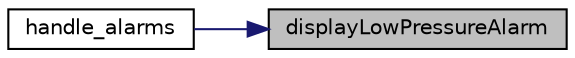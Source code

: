 digraph "displayLowPressureAlarm"
{
 // LATEX_PDF_SIZE
  edge [fontname="Helvetica",fontsize="10",labelfontname="Helvetica",labelfontsize="10"];
  node [fontname="Helvetica",fontsize="10",shape=record];
  rankdir="RL";
  Node1 [label="displayLowPressureAlarm",height=0.2,width=0.4,color="black", fillcolor="grey75", style="filled", fontcolor="black",tooltip=" "];
  Node1 -> Node2 [dir="back",color="midnightblue",fontsize="10",style="solid",fontname="Helvetica"];
  Node2 [label="handle_alarms",height=0.2,width=0.4,color="black", fillcolor="white", style="filled",URL="$alarms_8h.html#a3cba6d93113b9bd02800d8f19f3a0c49",tooltip=" "];
}
